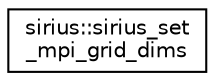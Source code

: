 digraph "Graphical Class Hierarchy"
{
 // INTERACTIVE_SVG=YES
  edge [fontname="Helvetica",fontsize="10",labelfontname="Helvetica",labelfontsize="10"];
  node [fontname="Helvetica",fontsize="10",shape=record];
  rankdir="LR";
  Node1 [label="sirius::sirius_set\l_mpi_grid_dims",height=0.2,width=0.4,color="black", fillcolor="white", style="filled",URL="$interfacesirius_1_1sirius__set__mpi__grid__dims.html"];
}
